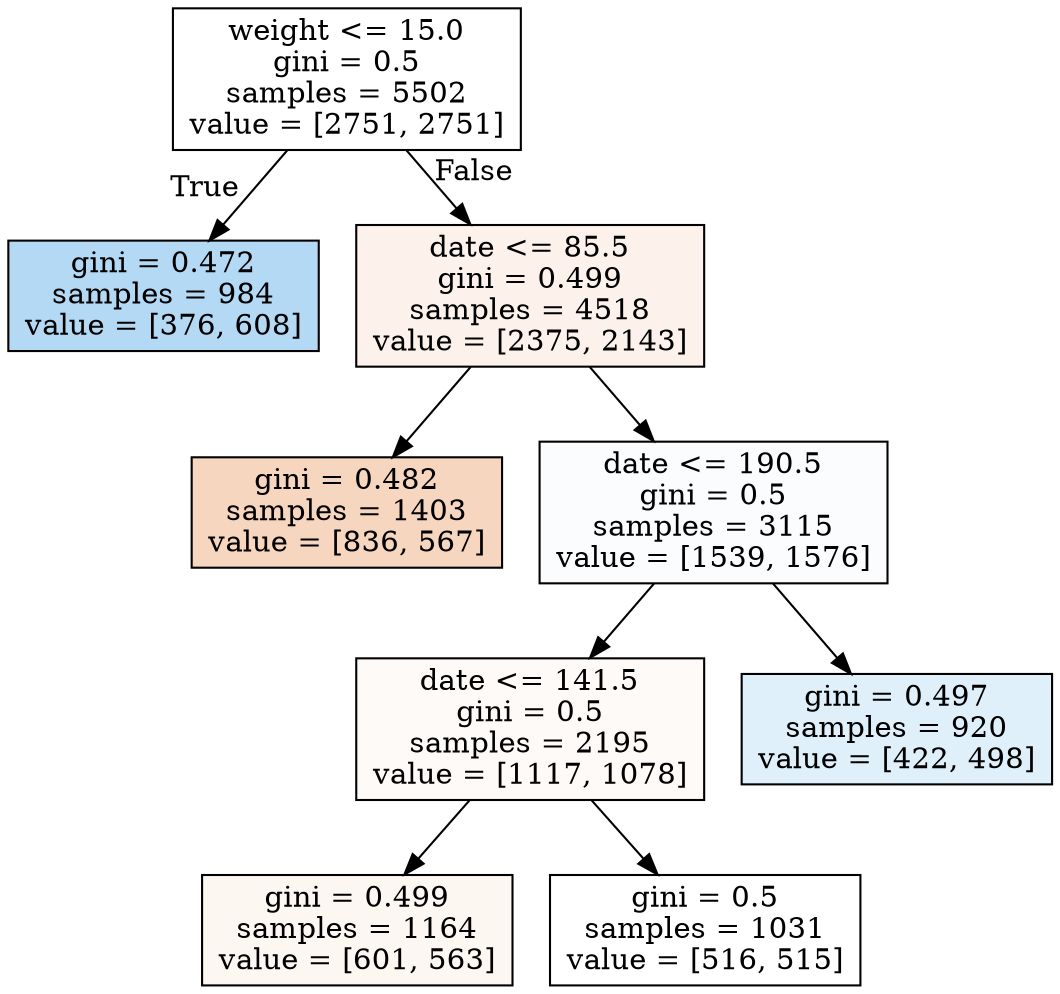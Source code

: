 digraph Tree {
node [shape=box, style="filled", color="black"] ;
0 [label="weight <= 15.0\ngini = 0.5\nsamples = 5502\nvalue = [2751, 2751]", fillcolor="#e5813900"] ;
1 [label="gini = 0.472\nsamples = 984\nvalue = [376, 608]", fillcolor="#399de561"] ;
0 -> 1 [labeldistance=2.5, labelangle=45, headlabel="True"] ;
2 [label="date <= 85.5\ngini = 0.499\nsamples = 4518\nvalue = [2375, 2143]", fillcolor="#e5813919"] ;
0 -> 2 [labeldistance=2.5, labelangle=-45, headlabel="False"] ;
3 [label="gini = 0.482\nsamples = 1403\nvalue = [836, 567]", fillcolor="#e5813952"] ;
2 -> 3 ;
4 [label="date <= 190.5\ngini = 0.5\nsamples = 3115\nvalue = [1539, 1576]", fillcolor="#399de506"] ;
2 -> 4 ;
5 [label="date <= 141.5\ngini = 0.5\nsamples = 2195\nvalue = [1117, 1078]", fillcolor="#e5813909"] ;
4 -> 5 ;
6 [label="gini = 0.499\nsamples = 1164\nvalue = [601, 563]", fillcolor="#e5813910"] ;
5 -> 6 ;
7 [label="gini = 0.5\nsamples = 1031\nvalue = [516, 515]", fillcolor="#e5813900"] ;
5 -> 7 ;
8 [label="gini = 0.497\nsamples = 920\nvalue = [422, 498]", fillcolor="#399de527"] ;
4 -> 8 ;
}